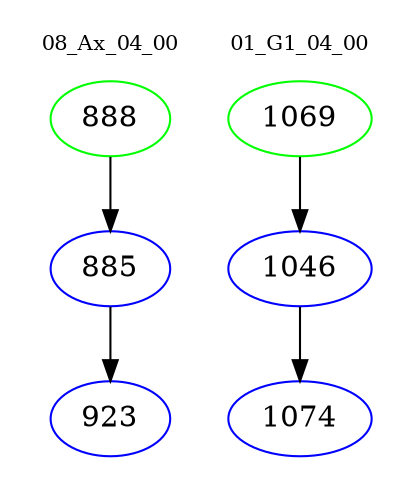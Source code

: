 digraph{
subgraph cluster_0 {
color = white
label = "08_Ax_04_00";
fontsize=10;
T0_888 [label="888", color="green"]
T0_888 -> T0_885 [color="black"]
T0_885 [label="885", color="blue"]
T0_885 -> T0_923 [color="black"]
T0_923 [label="923", color="blue"]
}
subgraph cluster_1 {
color = white
label = "01_G1_04_00";
fontsize=10;
T1_1069 [label="1069", color="green"]
T1_1069 -> T1_1046 [color="black"]
T1_1046 [label="1046", color="blue"]
T1_1046 -> T1_1074 [color="black"]
T1_1074 [label="1074", color="blue"]
}
}
